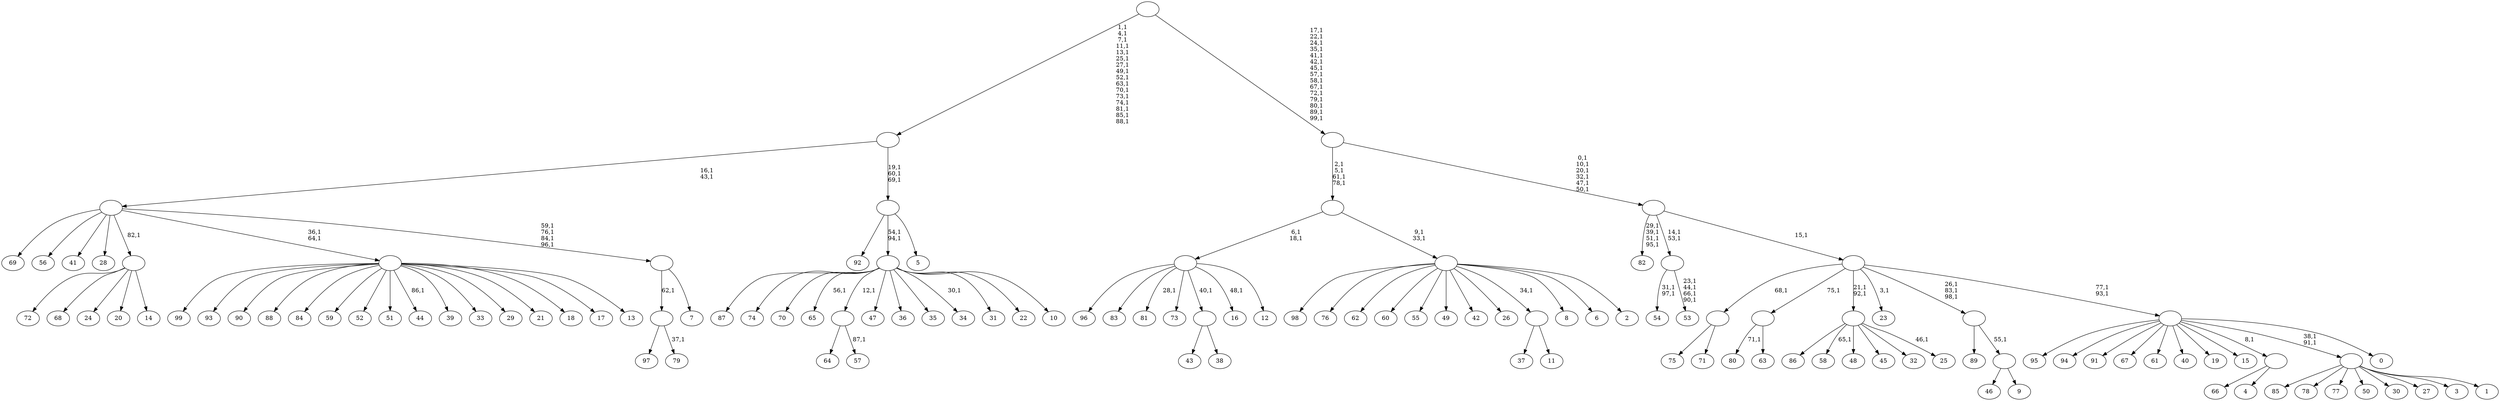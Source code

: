 digraph T {
	200 [label="99"]
	199 [label="98"]
	198 [label="97"]
	197 [label="96"]
	196 [label="95"]
	195 [label="94"]
	194 [label="93"]
	193 [label="92"]
	192 [label="91"]
	191 [label="90"]
	190 [label="89"]
	189 [label="88"]
	188 [label="87"]
	187 [label="86"]
	186 [label="85"]
	185 [label="84"]
	184 [label="83"]
	183 [label="82"]
	178 [label="81"]
	176 [label="80"]
	174 [label="79"]
	172 [label=""]
	171 [label="78"]
	170 [label="77"]
	169 [label="76"]
	168 [label="75"]
	167 [label="74"]
	166 [label="73"]
	165 [label="72"]
	164 [label="71"]
	163 [label=""]
	162 [label="70"]
	161 [label="69"]
	160 [label="68"]
	159 [label="67"]
	158 [label="66"]
	157 [label="65"]
	155 [label="64"]
	154 [label="63"]
	153 [label=""]
	152 [label="62"]
	151 [label="61"]
	150 [label="60"]
	149 [label="59"]
	148 [label="58"]
	146 [label="57"]
	144 [label=""]
	143 [label="56"]
	142 [label="55"]
	141 [label="54"]
	138 [label="53"]
	133 [label=""]
	131 [label="52"]
	130 [label="51"]
	129 [label="50"]
	128 [label="49"]
	127 [label="48"]
	126 [label="47"]
	125 [label="46"]
	124 [label="45"]
	123 [label="44"]
	121 [label="43"]
	120 [label="42"]
	119 [label="41"]
	118 [label="40"]
	117 [label="39"]
	116 [label="38"]
	115 [label=""]
	114 [label="37"]
	113 [label="36"]
	112 [label="35"]
	111 [label="34"]
	109 [label="33"]
	108 [label="32"]
	107 [label="31"]
	106 [label="30"]
	105 [label="29"]
	104 [label="28"]
	103 [label="27"]
	102 [label="26"]
	101 [label="25"]
	99 [label=""]
	97 [label="24"]
	96 [label="23"]
	94 [label="22"]
	93 [label="21"]
	92 [label="20"]
	91 [label="19"]
	90 [label="18"]
	89 [label="17"]
	88 [label="16"]
	86 [label="15"]
	85 [label="14"]
	84 [label=""]
	83 [label="13"]
	82 [label=""]
	80 [label="12"]
	79 [label=""]
	77 [label="11"]
	76 [label=""]
	75 [label="10"]
	74 [label=""]
	72 [label="9"]
	71 [label=""]
	70 [label=""]
	67 [label="8"]
	66 [label="7"]
	65 [label=""]
	61 [label=""]
	59 [label="6"]
	58 [label="5"]
	57 [label=""]
	54 [label=""]
	38 [label="4"]
	37 [label=""]
	36 [label="3"]
	35 [label="2"]
	34 [label=""]
	32 [label=""]
	28 [label="1"]
	27 [label=""]
	25 [label="0"]
	24 [label=""]
	22 [label=""]
	21 [label=""]
	15 [label=""]
	0 [label=""]
	172 -> 174 [label="37,1"]
	172 -> 198 [label=""]
	163 -> 168 [label=""]
	163 -> 164 [label=""]
	153 -> 176 [label="71,1"]
	153 -> 154 [label=""]
	144 -> 146 [label="87,1"]
	144 -> 155 [label=""]
	133 -> 138 [label="23,1\n44,1\n66,1\n90,1"]
	133 -> 141 [label="31,1\n97,1"]
	115 -> 121 [label=""]
	115 -> 116 [label=""]
	99 -> 101 [label="46,1"]
	99 -> 148 [label="65,1"]
	99 -> 187 [label=""]
	99 -> 127 [label=""]
	99 -> 124 [label=""]
	99 -> 108 [label=""]
	84 -> 165 [label=""]
	84 -> 160 [label=""]
	84 -> 97 [label=""]
	84 -> 92 [label=""]
	84 -> 85 [label=""]
	82 -> 123 [label="86,1"]
	82 -> 200 [label=""]
	82 -> 194 [label=""]
	82 -> 191 [label=""]
	82 -> 189 [label=""]
	82 -> 185 [label=""]
	82 -> 149 [label=""]
	82 -> 131 [label=""]
	82 -> 130 [label=""]
	82 -> 117 [label=""]
	82 -> 109 [label=""]
	82 -> 105 [label=""]
	82 -> 93 [label=""]
	82 -> 90 [label=""]
	82 -> 89 [label=""]
	82 -> 83 [label=""]
	79 -> 88 [label="48,1"]
	79 -> 178 [label="28,1"]
	79 -> 197 [label=""]
	79 -> 184 [label=""]
	79 -> 166 [label=""]
	79 -> 115 [label="40,1"]
	79 -> 80 [label=""]
	76 -> 114 [label=""]
	76 -> 77 [label=""]
	74 -> 111 [label="30,1"]
	74 -> 157 [label="56,1"]
	74 -> 188 [label=""]
	74 -> 167 [label=""]
	74 -> 162 [label=""]
	74 -> 144 [label="12,1"]
	74 -> 126 [label=""]
	74 -> 113 [label=""]
	74 -> 112 [label=""]
	74 -> 107 [label=""]
	74 -> 94 [label=""]
	74 -> 75 [label=""]
	71 -> 125 [label=""]
	71 -> 72 [label=""]
	70 -> 190 [label=""]
	70 -> 71 [label="55,1"]
	65 -> 172 [label="62,1"]
	65 -> 66 [label=""]
	61 -> 65 [label="59,1\n76,1\n84,1\n96,1"]
	61 -> 82 [label="36,1\n64,1"]
	61 -> 161 [label=""]
	61 -> 143 [label=""]
	61 -> 119 [label=""]
	61 -> 104 [label=""]
	61 -> 84 [label="82,1"]
	57 -> 74 [label="54,1\n94,1"]
	57 -> 193 [label=""]
	57 -> 58 [label=""]
	54 -> 57 [label="19,1\n60,1\n69,1"]
	54 -> 61 [label="16,1\n43,1"]
	37 -> 158 [label=""]
	37 -> 38 [label=""]
	34 -> 199 [label=""]
	34 -> 169 [label=""]
	34 -> 152 [label=""]
	34 -> 150 [label=""]
	34 -> 142 [label=""]
	34 -> 128 [label=""]
	34 -> 120 [label=""]
	34 -> 102 [label=""]
	34 -> 76 [label="34,1"]
	34 -> 67 [label=""]
	34 -> 59 [label=""]
	34 -> 35 [label=""]
	32 -> 34 [label="9,1\n33,1"]
	32 -> 79 [label="6,1\n18,1"]
	27 -> 186 [label=""]
	27 -> 171 [label=""]
	27 -> 170 [label=""]
	27 -> 129 [label=""]
	27 -> 106 [label=""]
	27 -> 103 [label=""]
	27 -> 36 [label=""]
	27 -> 28 [label=""]
	24 -> 27 [label="38,1\n91,1"]
	24 -> 196 [label=""]
	24 -> 195 [label=""]
	24 -> 192 [label=""]
	24 -> 159 [label=""]
	24 -> 151 [label=""]
	24 -> 118 [label=""]
	24 -> 91 [label=""]
	24 -> 86 [label=""]
	24 -> 37 [label="8,1"]
	24 -> 25 [label=""]
	22 -> 24 [label="77,1\n93,1"]
	22 -> 70 [label="26,1\n83,1\n98,1"]
	22 -> 96 [label="3,1"]
	22 -> 99 [label="21,1\n92,1"]
	22 -> 163 [label="68,1"]
	22 -> 153 [label="75,1"]
	21 -> 133 [label="14,1\n53,1"]
	21 -> 183 [label="29,1\n39,1\n51,1\n95,1"]
	21 -> 22 [label="15,1"]
	15 -> 21 [label="0,1\n10,1\n20,1\n32,1\n47,1\n50,1"]
	15 -> 32 [label="2,1\n5,1\n61,1\n78,1"]
	0 -> 15 [label="17,1\n22,1\n24,1\n35,1\n41,1\n42,1\n45,1\n57,1\n58,1\n67,1\n72,1\n79,1\n80,1\n89,1\n99,1"]
	0 -> 54 [label="1,1\n4,1\n7,1\n11,1\n13,1\n25,1\n27,1\n49,1\n52,1\n63,1\n70,1\n73,1\n74,1\n81,1\n85,1\n88,1"]
}
